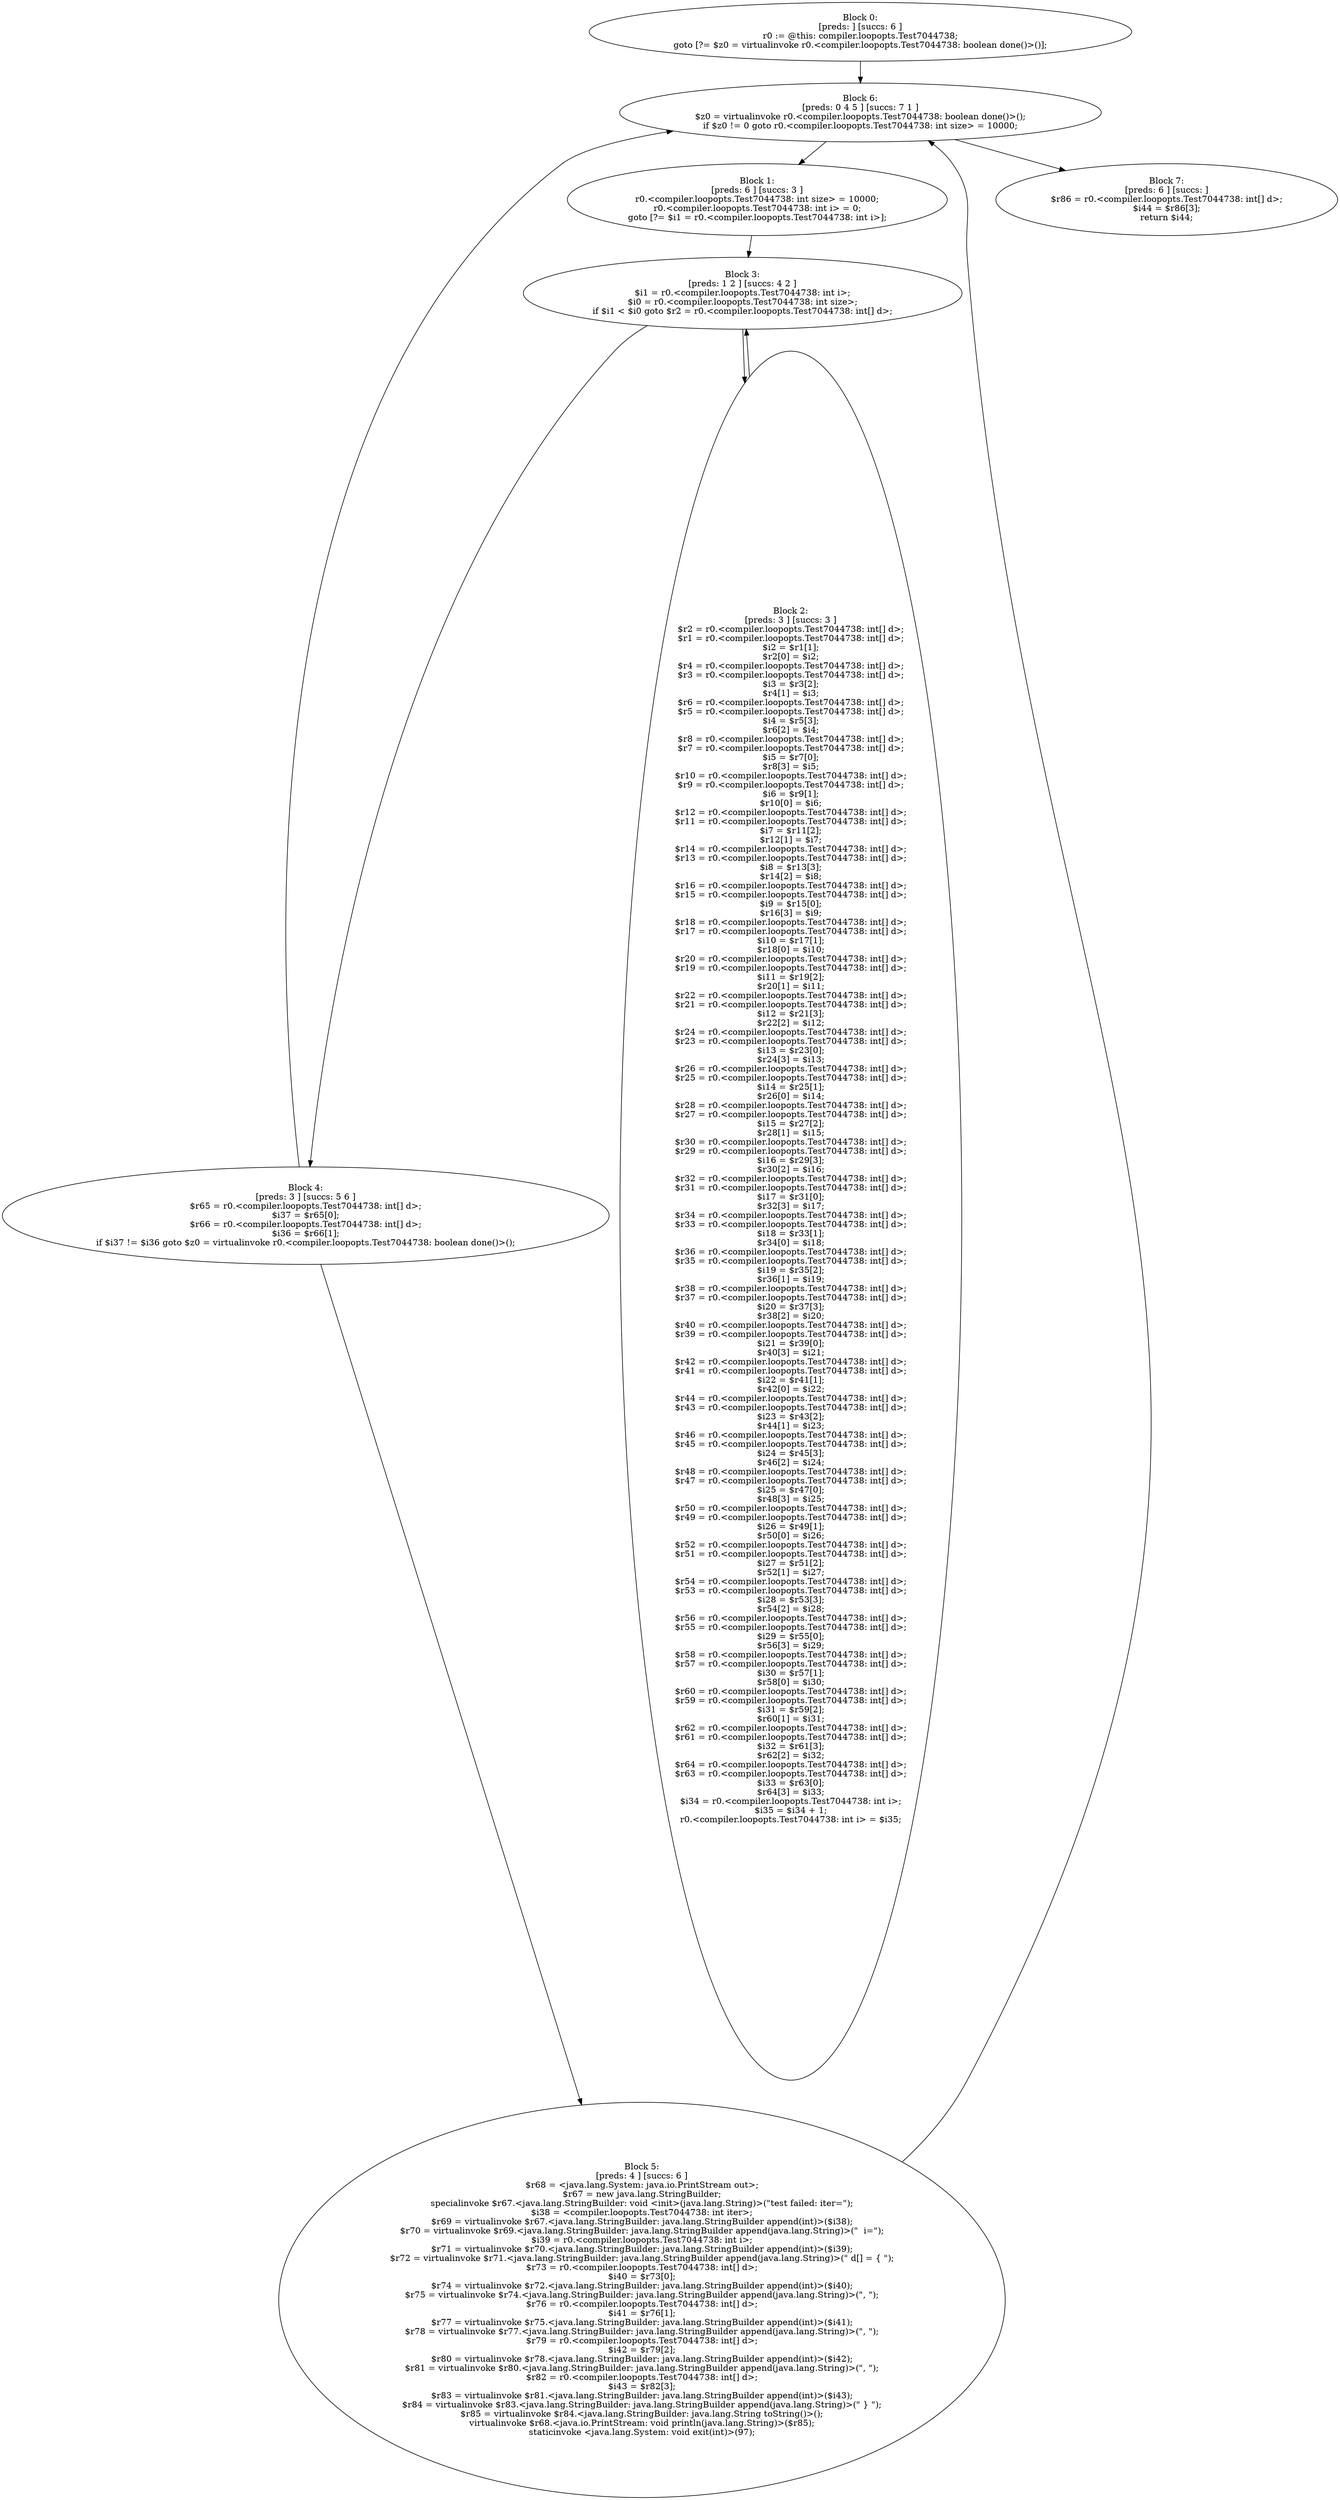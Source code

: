 digraph "unitGraph" {
    "Block 0:
[preds: ] [succs: 6 ]
r0 := @this: compiler.loopopts.Test7044738;
goto [?= $z0 = virtualinvoke r0.<compiler.loopopts.Test7044738: boolean done()>()];
"
    "Block 1:
[preds: 6 ] [succs: 3 ]
r0.<compiler.loopopts.Test7044738: int size> = 10000;
r0.<compiler.loopopts.Test7044738: int i> = 0;
goto [?= $i1 = r0.<compiler.loopopts.Test7044738: int i>];
"
    "Block 2:
[preds: 3 ] [succs: 3 ]
$r2 = r0.<compiler.loopopts.Test7044738: int[] d>;
$r1 = r0.<compiler.loopopts.Test7044738: int[] d>;
$i2 = $r1[1];
$r2[0] = $i2;
$r4 = r0.<compiler.loopopts.Test7044738: int[] d>;
$r3 = r0.<compiler.loopopts.Test7044738: int[] d>;
$i3 = $r3[2];
$r4[1] = $i3;
$r6 = r0.<compiler.loopopts.Test7044738: int[] d>;
$r5 = r0.<compiler.loopopts.Test7044738: int[] d>;
$i4 = $r5[3];
$r6[2] = $i4;
$r8 = r0.<compiler.loopopts.Test7044738: int[] d>;
$r7 = r0.<compiler.loopopts.Test7044738: int[] d>;
$i5 = $r7[0];
$r8[3] = $i5;
$r10 = r0.<compiler.loopopts.Test7044738: int[] d>;
$r9 = r0.<compiler.loopopts.Test7044738: int[] d>;
$i6 = $r9[1];
$r10[0] = $i6;
$r12 = r0.<compiler.loopopts.Test7044738: int[] d>;
$r11 = r0.<compiler.loopopts.Test7044738: int[] d>;
$i7 = $r11[2];
$r12[1] = $i7;
$r14 = r0.<compiler.loopopts.Test7044738: int[] d>;
$r13 = r0.<compiler.loopopts.Test7044738: int[] d>;
$i8 = $r13[3];
$r14[2] = $i8;
$r16 = r0.<compiler.loopopts.Test7044738: int[] d>;
$r15 = r0.<compiler.loopopts.Test7044738: int[] d>;
$i9 = $r15[0];
$r16[3] = $i9;
$r18 = r0.<compiler.loopopts.Test7044738: int[] d>;
$r17 = r0.<compiler.loopopts.Test7044738: int[] d>;
$i10 = $r17[1];
$r18[0] = $i10;
$r20 = r0.<compiler.loopopts.Test7044738: int[] d>;
$r19 = r0.<compiler.loopopts.Test7044738: int[] d>;
$i11 = $r19[2];
$r20[1] = $i11;
$r22 = r0.<compiler.loopopts.Test7044738: int[] d>;
$r21 = r0.<compiler.loopopts.Test7044738: int[] d>;
$i12 = $r21[3];
$r22[2] = $i12;
$r24 = r0.<compiler.loopopts.Test7044738: int[] d>;
$r23 = r0.<compiler.loopopts.Test7044738: int[] d>;
$i13 = $r23[0];
$r24[3] = $i13;
$r26 = r0.<compiler.loopopts.Test7044738: int[] d>;
$r25 = r0.<compiler.loopopts.Test7044738: int[] d>;
$i14 = $r25[1];
$r26[0] = $i14;
$r28 = r0.<compiler.loopopts.Test7044738: int[] d>;
$r27 = r0.<compiler.loopopts.Test7044738: int[] d>;
$i15 = $r27[2];
$r28[1] = $i15;
$r30 = r0.<compiler.loopopts.Test7044738: int[] d>;
$r29 = r0.<compiler.loopopts.Test7044738: int[] d>;
$i16 = $r29[3];
$r30[2] = $i16;
$r32 = r0.<compiler.loopopts.Test7044738: int[] d>;
$r31 = r0.<compiler.loopopts.Test7044738: int[] d>;
$i17 = $r31[0];
$r32[3] = $i17;
$r34 = r0.<compiler.loopopts.Test7044738: int[] d>;
$r33 = r0.<compiler.loopopts.Test7044738: int[] d>;
$i18 = $r33[1];
$r34[0] = $i18;
$r36 = r0.<compiler.loopopts.Test7044738: int[] d>;
$r35 = r0.<compiler.loopopts.Test7044738: int[] d>;
$i19 = $r35[2];
$r36[1] = $i19;
$r38 = r0.<compiler.loopopts.Test7044738: int[] d>;
$r37 = r0.<compiler.loopopts.Test7044738: int[] d>;
$i20 = $r37[3];
$r38[2] = $i20;
$r40 = r0.<compiler.loopopts.Test7044738: int[] d>;
$r39 = r0.<compiler.loopopts.Test7044738: int[] d>;
$i21 = $r39[0];
$r40[3] = $i21;
$r42 = r0.<compiler.loopopts.Test7044738: int[] d>;
$r41 = r0.<compiler.loopopts.Test7044738: int[] d>;
$i22 = $r41[1];
$r42[0] = $i22;
$r44 = r0.<compiler.loopopts.Test7044738: int[] d>;
$r43 = r0.<compiler.loopopts.Test7044738: int[] d>;
$i23 = $r43[2];
$r44[1] = $i23;
$r46 = r0.<compiler.loopopts.Test7044738: int[] d>;
$r45 = r0.<compiler.loopopts.Test7044738: int[] d>;
$i24 = $r45[3];
$r46[2] = $i24;
$r48 = r0.<compiler.loopopts.Test7044738: int[] d>;
$r47 = r0.<compiler.loopopts.Test7044738: int[] d>;
$i25 = $r47[0];
$r48[3] = $i25;
$r50 = r0.<compiler.loopopts.Test7044738: int[] d>;
$r49 = r0.<compiler.loopopts.Test7044738: int[] d>;
$i26 = $r49[1];
$r50[0] = $i26;
$r52 = r0.<compiler.loopopts.Test7044738: int[] d>;
$r51 = r0.<compiler.loopopts.Test7044738: int[] d>;
$i27 = $r51[2];
$r52[1] = $i27;
$r54 = r0.<compiler.loopopts.Test7044738: int[] d>;
$r53 = r0.<compiler.loopopts.Test7044738: int[] d>;
$i28 = $r53[3];
$r54[2] = $i28;
$r56 = r0.<compiler.loopopts.Test7044738: int[] d>;
$r55 = r0.<compiler.loopopts.Test7044738: int[] d>;
$i29 = $r55[0];
$r56[3] = $i29;
$r58 = r0.<compiler.loopopts.Test7044738: int[] d>;
$r57 = r0.<compiler.loopopts.Test7044738: int[] d>;
$i30 = $r57[1];
$r58[0] = $i30;
$r60 = r0.<compiler.loopopts.Test7044738: int[] d>;
$r59 = r0.<compiler.loopopts.Test7044738: int[] d>;
$i31 = $r59[2];
$r60[1] = $i31;
$r62 = r0.<compiler.loopopts.Test7044738: int[] d>;
$r61 = r0.<compiler.loopopts.Test7044738: int[] d>;
$i32 = $r61[3];
$r62[2] = $i32;
$r64 = r0.<compiler.loopopts.Test7044738: int[] d>;
$r63 = r0.<compiler.loopopts.Test7044738: int[] d>;
$i33 = $r63[0];
$r64[3] = $i33;
$i34 = r0.<compiler.loopopts.Test7044738: int i>;
$i35 = $i34 + 1;
r0.<compiler.loopopts.Test7044738: int i> = $i35;
"
    "Block 3:
[preds: 1 2 ] [succs: 4 2 ]
$i1 = r0.<compiler.loopopts.Test7044738: int i>;
$i0 = r0.<compiler.loopopts.Test7044738: int size>;
if $i1 < $i0 goto $r2 = r0.<compiler.loopopts.Test7044738: int[] d>;
"
    "Block 4:
[preds: 3 ] [succs: 5 6 ]
$r65 = r0.<compiler.loopopts.Test7044738: int[] d>;
$i37 = $r65[0];
$r66 = r0.<compiler.loopopts.Test7044738: int[] d>;
$i36 = $r66[1];
if $i37 != $i36 goto $z0 = virtualinvoke r0.<compiler.loopopts.Test7044738: boolean done()>();
"
    "Block 5:
[preds: 4 ] [succs: 6 ]
$r68 = <java.lang.System: java.io.PrintStream out>;
$r67 = new java.lang.StringBuilder;
specialinvoke $r67.<java.lang.StringBuilder: void <init>(java.lang.String)>(\"test failed: iter=\");
$i38 = <compiler.loopopts.Test7044738: int iter>;
$r69 = virtualinvoke $r67.<java.lang.StringBuilder: java.lang.StringBuilder append(int)>($i38);
$r70 = virtualinvoke $r69.<java.lang.StringBuilder: java.lang.StringBuilder append(java.lang.String)>(\"  i=\");
$i39 = r0.<compiler.loopopts.Test7044738: int i>;
$r71 = virtualinvoke $r70.<java.lang.StringBuilder: java.lang.StringBuilder append(int)>($i39);
$r72 = virtualinvoke $r71.<java.lang.StringBuilder: java.lang.StringBuilder append(java.lang.String)>(\" d[] = { \");
$r73 = r0.<compiler.loopopts.Test7044738: int[] d>;
$i40 = $r73[0];
$r74 = virtualinvoke $r72.<java.lang.StringBuilder: java.lang.StringBuilder append(int)>($i40);
$r75 = virtualinvoke $r74.<java.lang.StringBuilder: java.lang.StringBuilder append(java.lang.String)>(\", \");
$r76 = r0.<compiler.loopopts.Test7044738: int[] d>;
$i41 = $r76[1];
$r77 = virtualinvoke $r75.<java.lang.StringBuilder: java.lang.StringBuilder append(int)>($i41);
$r78 = virtualinvoke $r77.<java.lang.StringBuilder: java.lang.StringBuilder append(java.lang.String)>(\", \");
$r79 = r0.<compiler.loopopts.Test7044738: int[] d>;
$i42 = $r79[2];
$r80 = virtualinvoke $r78.<java.lang.StringBuilder: java.lang.StringBuilder append(int)>($i42);
$r81 = virtualinvoke $r80.<java.lang.StringBuilder: java.lang.StringBuilder append(java.lang.String)>(\", \");
$r82 = r0.<compiler.loopopts.Test7044738: int[] d>;
$i43 = $r82[3];
$r83 = virtualinvoke $r81.<java.lang.StringBuilder: java.lang.StringBuilder append(int)>($i43);
$r84 = virtualinvoke $r83.<java.lang.StringBuilder: java.lang.StringBuilder append(java.lang.String)>(\" } \");
$r85 = virtualinvoke $r84.<java.lang.StringBuilder: java.lang.String toString()>();
virtualinvoke $r68.<java.io.PrintStream: void println(java.lang.String)>($r85);
staticinvoke <java.lang.System: void exit(int)>(97);
"
    "Block 6:
[preds: 0 4 5 ] [succs: 7 1 ]
$z0 = virtualinvoke r0.<compiler.loopopts.Test7044738: boolean done()>();
if $z0 != 0 goto r0.<compiler.loopopts.Test7044738: int size> = 10000;
"
    "Block 7:
[preds: 6 ] [succs: ]
$r86 = r0.<compiler.loopopts.Test7044738: int[] d>;
$i44 = $r86[3];
return $i44;
"
    "Block 0:
[preds: ] [succs: 6 ]
r0 := @this: compiler.loopopts.Test7044738;
goto [?= $z0 = virtualinvoke r0.<compiler.loopopts.Test7044738: boolean done()>()];
"->"Block 6:
[preds: 0 4 5 ] [succs: 7 1 ]
$z0 = virtualinvoke r0.<compiler.loopopts.Test7044738: boolean done()>();
if $z0 != 0 goto r0.<compiler.loopopts.Test7044738: int size> = 10000;
";
    "Block 1:
[preds: 6 ] [succs: 3 ]
r0.<compiler.loopopts.Test7044738: int size> = 10000;
r0.<compiler.loopopts.Test7044738: int i> = 0;
goto [?= $i1 = r0.<compiler.loopopts.Test7044738: int i>];
"->"Block 3:
[preds: 1 2 ] [succs: 4 2 ]
$i1 = r0.<compiler.loopopts.Test7044738: int i>;
$i0 = r0.<compiler.loopopts.Test7044738: int size>;
if $i1 < $i0 goto $r2 = r0.<compiler.loopopts.Test7044738: int[] d>;
";
    "Block 2:
[preds: 3 ] [succs: 3 ]
$r2 = r0.<compiler.loopopts.Test7044738: int[] d>;
$r1 = r0.<compiler.loopopts.Test7044738: int[] d>;
$i2 = $r1[1];
$r2[0] = $i2;
$r4 = r0.<compiler.loopopts.Test7044738: int[] d>;
$r3 = r0.<compiler.loopopts.Test7044738: int[] d>;
$i3 = $r3[2];
$r4[1] = $i3;
$r6 = r0.<compiler.loopopts.Test7044738: int[] d>;
$r5 = r0.<compiler.loopopts.Test7044738: int[] d>;
$i4 = $r5[3];
$r6[2] = $i4;
$r8 = r0.<compiler.loopopts.Test7044738: int[] d>;
$r7 = r0.<compiler.loopopts.Test7044738: int[] d>;
$i5 = $r7[0];
$r8[3] = $i5;
$r10 = r0.<compiler.loopopts.Test7044738: int[] d>;
$r9 = r0.<compiler.loopopts.Test7044738: int[] d>;
$i6 = $r9[1];
$r10[0] = $i6;
$r12 = r0.<compiler.loopopts.Test7044738: int[] d>;
$r11 = r0.<compiler.loopopts.Test7044738: int[] d>;
$i7 = $r11[2];
$r12[1] = $i7;
$r14 = r0.<compiler.loopopts.Test7044738: int[] d>;
$r13 = r0.<compiler.loopopts.Test7044738: int[] d>;
$i8 = $r13[3];
$r14[2] = $i8;
$r16 = r0.<compiler.loopopts.Test7044738: int[] d>;
$r15 = r0.<compiler.loopopts.Test7044738: int[] d>;
$i9 = $r15[0];
$r16[3] = $i9;
$r18 = r0.<compiler.loopopts.Test7044738: int[] d>;
$r17 = r0.<compiler.loopopts.Test7044738: int[] d>;
$i10 = $r17[1];
$r18[0] = $i10;
$r20 = r0.<compiler.loopopts.Test7044738: int[] d>;
$r19 = r0.<compiler.loopopts.Test7044738: int[] d>;
$i11 = $r19[2];
$r20[1] = $i11;
$r22 = r0.<compiler.loopopts.Test7044738: int[] d>;
$r21 = r0.<compiler.loopopts.Test7044738: int[] d>;
$i12 = $r21[3];
$r22[2] = $i12;
$r24 = r0.<compiler.loopopts.Test7044738: int[] d>;
$r23 = r0.<compiler.loopopts.Test7044738: int[] d>;
$i13 = $r23[0];
$r24[3] = $i13;
$r26 = r0.<compiler.loopopts.Test7044738: int[] d>;
$r25 = r0.<compiler.loopopts.Test7044738: int[] d>;
$i14 = $r25[1];
$r26[0] = $i14;
$r28 = r0.<compiler.loopopts.Test7044738: int[] d>;
$r27 = r0.<compiler.loopopts.Test7044738: int[] d>;
$i15 = $r27[2];
$r28[1] = $i15;
$r30 = r0.<compiler.loopopts.Test7044738: int[] d>;
$r29 = r0.<compiler.loopopts.Test7044738: int[] d>;
$i16 = $r29[3];
$r30[2] = $i16;
$r32 = r0.<compiler.loopopts.Test7044738: int[] d>;
$r31 = r0.<compiler.loopopts.Test7044738: int[] d>;
$i17 = $r31[0];
$r32[3] = $i17;
$r34 = r0.<compiler.loopopts.Test7044738: int[] d>;
$r33 = r0.<compiler.loopopts.Test7044738: int[] d>;
$i18 = $r33[1];
$r34[0] = $i18;
$r36 = r0.<compiler.loopopts.Test7044738: int[] d>;
$r35 = r0.<compiler.loopopts.Test7044738: int[] d>;
$i19 = $r35[2];
$r36[1] = $i19;
$r38 = r0.<compiler.loopopts.Test7044738: int[] d>;
$r37 = r0.<compiler.loopopts.Test7044738: int[] d>;
$i20 = $r37[3];
$r38[2] = $i20;
$r40 = r0.<compiler.loopopts.Test7044738: int[] d>;
$r39 = r0.<compiler.loopopts.Test7044738: int[] d>;
$i21 = $r39[0];
$r40[3] = $i21;
$r42 = r0.<compiler.loopopts.Test7044738: int[] d>;
$r41 = r0.<compiler.loopopts.Test7044738: int[] d>;
$i22 = $r41[1];
$r42[0] = $i22;
$r44 = r0.<compiler.loopopts.Test7044738: int[] d>;
$r43 = r0.<compiler.loopopts.Test7044738: int[] d>;
$i23 = $r43[2];
$r44[1] = $i23;
$r46 = r0.<compiler.loopopts.Test7044738: int[] d>;
$r45 = r0.<compiler.loopopts.Test7044738: int[] d>;
$i24 = $r45[3];
$r46[2] = $i24;
$r48 = r0.<compiler.loopopts.Test7044738: int[] d>;
$r47 = r0.<compiler.loopopts.Test7044738: int[] d>;
$i25 = $r47[0];
$r48[3] = $i25;
$r50 = r0.<compiler.loopopts.Test7044738: int[] d>;
$r49 = r0.<compiler.loopopts.Test7044738: int[] d>;
$i26 = $r49[1];
$r50[0] = $i26;
$r52 = r0.<compiler.loopopts.Test7044738: int[] d>;
$r51 = r0.<compiler.loopopts.Test7044738: int[] d>;
$i27 = $r51[2];
$r52[1] = $i27;
$r54 = r0.<compiler.loopopts.Test7044738: int[] d>;
$r53 = r0.<compiler.loopopts.Test7044738: int[] d>;
$i28 = $r53[3];
$r54[2] = $i28;
$r56 = r0.<compiler.loopopts.Test7044738: int[] d>;
$r55 = r0.<compiler.loopopts.Test7044738: int[] d>;
$i29 = $r55[0];
$r56[3] = $i29;
$r58 = r0.<compiler.loopopts.Test7044738: int[] d>;
$r57 = r0.<compiler.loopopts.Test7044738: int[] d>;
$i30 = $r57[1];
$r58[0] = $i30;
$r60 = r0.<compiler.loopopts.Test7044738: int[] d>;
$r59 = r0.<compiler.loopopts.Test7044738: int[] d>;
$i31 = $r59[2];
$r60[1] = $i31;
$r62 = r0.<compiler.loopopts.Test7044738: int[] d>;
$r61 = r0.<compiler.loopopts.Test7044738: int[] d>;
$i32 = $r61[3];
$r62[2] = $i32;
$r64 = r0.<compiler.loopopts.Test7044738: int[] d>;
$r63 = r0.<compiler.loopopts.Test7044738: int[] d>;
$i33 = $r63[0];
$r64[3] = $i33;
$i34 = r0.<compiler.loopopts.Test7044738: int i>;
$i35 = $i34 + 1;
r0.<compiler.loopopts.Test7044738: int i> = $i35;
"->"Block 3:
[preds: 1 2 ] [succs: 4 2 ]
$i1 = r0.<compiler.loopopts.Test7044738: int i>;
$i0 = r0.<compiler.loopopts.Test7044738: int size>;
if $i1 < $i0 goto $r2 = r0.<compiler.loopopts.Test7044738: int[] d>;
";
    "Block 3:
[preds: 1 2 ] [succs: 4 2 ]
$i1 = r0.<compiler.loopopts.Test7044738: int i>;
$i0 = r0.<compiler.loopopts.Test7044738: int size>;
if $i1 < $i0 goto $r2 = r0.<compiler.loopopts.Test7044738: int[] d>;
"->"Block 4:
[preds: 3 ] [succs: 5 6 ]
$r65 = r0.<compiler.loopopts.Test7044738: int[] d>;
$i37 = $r65[0];
$r66 = r0.<compiler.loopopts.Test7044738: int[] d>;
$i36 = $r66[1];
if $i37 != $i36 goto $z0 = virtualinvoke r0.<compiler.loopopts.Test7044738: boolean done()>();
";
    "Block 3:
[preds: 1 2 ] [succs: 4 2 ]
$i1 = r0.<compiler.loopopts.Test7044738: int i>;
$i0 = r0.<compiler.loopopts.Test7044738: int size>;
if $i1 < $i0 goto $r2 = r0.<compiler.loopopts.Test7044738: int[] d>;
"->"Block 2:
[preds: 3 ] [succs: 3 ]
$r2 = r0.<compiler.loopopts.Test7044738: int[] d>;
$r1 = r0.<compiler.loopopts.Test7044738: int[] d>;
$i2 = $r1[1];
$r2[0] = $i2;
$r4 = r0.<compiler.loopopts.Test7044738: int[] d>;
$r3 = r0.<compiler.loopopts.Test7044738: int[] d>;
$i3 = $r3[2];
$r4[1] = $i3;
$r6 = r0.<compiler.loopopts.Test7044738: int[] d>;
$r5 = r0.<compiler.loopopts.Test7044738: int[] d>;
$i4 = $r5[3];
$r6[2] = $i4;
$r8 = r0.<compiler.loopopts.Test7044738: int[] d>;
$r7 = r0.<compiler.loopopts.Test7044738: int[] d>;
$i5 = $r7[0];
$r8[3] = $i5;
$r10 = r0.<compiler.loopopts.Test7044738: int[] d>;
$r9 = r0.<compiler.loopopts.Test7044738: int[] d>;
$i6 = $r9[1];
$r10[0] = $i6;
$r12 = r0.<compiler.loopopts.Test7044738: int[] d>;
$r11 = r0.<compiler.loopopts.Test7044738: int[] d>;
$i7 = $r11[2];
$r12[1] = $i7;
$r14 = r0.<compiler.loopopts.Test7044738: int[] d>;
$r13 = r0.<compiler.loopopts.Test7044738: int[] d>;
$i8 = $r13[3];
$r14[2] = $i8;
$r16 = r0.<compiler.loopopts.Test7044738: int[] d>;
$r15 = r0.<compiler.loopopts.Test7044738: int[] d>;
$i9 = $r15[0];
$r16[3] = $i9;
$r18 = r0.<compiler.loopopts.Test7044738: int[] d>;
$r17 = r0.<compiler.loopopts.Test7044738: int[] d>;
$i10 = $r17[1];
$r18[0] = $i10;
$r20 = r0.<compiler.loopopts.Test7044738: int[] d>;
$r19 = r0.<compiler.loopopts.Test7044738: int[] d>;
$i11 = $r19[2];
$r20[1] = $i11;
$r22 = r0.<compiler.loopopts.Test7044738: int[] d>;
$r21 = r0.<compiler.loopopts.Test7044738: int[] d>;
$i12 = $r21[3];
$r22[2] = $i12;
$r24 = r0.<compiler.loopopts.Test7044738: int[] d>;
$r23 = r0.<compiler.loopopts.Test7044738: int[] d>;
$i13 = $r23[0];
$r24[3] = $i13;
$r26 = r0.<compiler.loopopts.Test7044738: int[] d>;
$r25 = r0.<compiler.loopopts.Test7044738: int[] d>;
$i14 = $r25[1];
$r26[0] = $i14;
$r28 = r0.<compiler.loopopts.Test7044738: int[] d>;
$r27 = r0.<compiler.loopopts.Test7044738: int[] d>;
$i15 = $r27[2];
$r28[1] = $i15;
$r30 = r0.<compiler.loopopts.Test7044738: int[] d>;
$r29 = r0.<compiler.loopopts.Test7044738: int[] d>;
$i16 = $r29[3];
$r30[2] = $i16;
$r32 = r0.<compiler.loopopts.Test7044738: int[] d>;
$r31 = r0.<compiler.loopopts.Test7044738: int[] d>;
$i17 = $r31[0];
$r32[3] = $i17;
$r34 = r0.<compiler.loopopts.Test7044738: int[] d>;
$r33 = r0.<compiler.loopopts.Test7044738: int[] d>;
$i18 = $r33[1];
$r34[0] = $i18;
$r36 = r0.<compiler.loopopts.Test7044738: int[] d>;
$r35 = r0.<compiler.loopopts.Test7044738: int[] d>;
$i19 = $r35[2];
$r36[1] = $i19;
$r38 = r0.<compiler.loopopts.Test7044738: int[] d>;
$r37 = r0.<compiler.loopopts.Test7044738: int[] d>;
$i20 = $r37[3];
$r38[2] = $i20;
$r40 = r0.<compiler.loopopts.Test7044738: int[] d>;
$r39 = r0.<compiler.loopopts.Test7044738: int[] d>;
$i21 = $r39[0];
$r40[3] = $i21;
$r42 = r0.<compiler.loopopts.Test7044738: int[] d>;
$r41 = r0.<compiler.loopopts.Test7044738: int[] d>;
$i22 = $r41[1];
$r42[0] = $i22;
$r44 = r0.<compiler.loopopts.Test7044738: int[] d>;
$r43 = r0.<compiler.loopopts.Test7044738: int[] d>;
$i23 = $r43[2];
$r44[1] = $i23;
$r46 = r0.<compiler.loopopts.Test7044738: int[] d>;
$r45 = r0.<compiler.loopopts.Test7044738: int[] d>;
$i24 = $r45[3];
$r46[2] = $i24;
$r48 = r0.<compiler.loopopts.Test7044738: int[] d>;
$r47 = r0.<compiler.loopopts.Test7044738: int[] d>;
$i25 = $r47[0];
$r48[3] = $i25;
$r50 = r0.<compiler.loopopts.Test7044738: int[] d>;
$r49 = r0.<compiler.loopopts.Test7044738: int[] d>;
$i26 = $r49[1];
$r50[0] = $i26;
$r52 = r0.<compiler.loopopts.Test7044738: int[] d>;
$r51 = r0.<compiler.loopopts.Test7044738: int[] d>;
$i27 = $r51[2];
$r52[1] = $i27;
$r54 = r0.<compiler.loopopts.Test7044738: int[] d>;
$r53 = r0.<compiler.loopopts.Test7044738: int[] d>;
$i28 = $r53[3];
$r54[2] = $i28;
$r56 = r0.<compiler.loopopts.Test7044738: int[] d>;
$r55 = r0.<compiler.loopopts.Test7044738: int[] d>;
$i29 = $r55[0];
$r56[3] = $i29;
$r58 = r0.<compiler.loopopts.Test7044738: int[] d>;
$r57 = r0.<compiler.loopopts.Test7044738: int[] d>;
$i30 = $r57[1];
$r58[0] = $i30;
$r60 = r0.<compiler.loopopts.Test7044738: int[] d>;
$r59 = r0.<compiler.loopopts.Test7044738: int[] d>;
$i31 = $r59[2];
$r60[1] = $i31;
$r62 = r0.<compiler.loopopts.Test7044738: int[] d>;
$r61 = r0.<compiler.loopopts.Test7044738: int[] d>;
$i32 = $r61[3];
$r62[2] = $i32;
$r64 = r0.<compiler.loopopts.Test7044738: int[] d>;
$r63 = r0.<compiler.loopopts.Test7044738: int[] d>;
$i33 = $r63[0];
$r64[3] = $i33;
$i34 = r0.<compiler.loopopts.Test7044738: int i>;
$i35 = $i34 + 1;
r0.<compiler.loopopts.Test7044738: int i> = $i35;
";
    "Block 4:
[preds: 3 ] [succs: 5 6 ]
$r65 = r0.<compiler.loopopts.Test7044738: int[] d>;
$i37 = $r65[0];
$r66 = r0.<compiler.loopopts.Test7044738: int[] d>;
$i36 = $r66[1];
if $i37 != $i36 goto $z0 = virtualinvoke r0.<compiler.loopopts.Test7044738: boolean done()>();
"->"Block 5:
[preds: 4 ] [succs: 6 ]
$r68 = <java.lang.System: java.io.PrintStream out>;
$r67 = new java.lang.StringBuilder;
specialinvoke $r67.<java.lang.StringBuilder: void <init>(java.lang.String)>(\"test failed: iter=\");
$i38 = <compiler.loopopts.Test7044738: int iter>;
$r69 = virtualinvoke $r67.<java.lang.StringBuilder: java.lang.StringBuilder append(int)>($i38);
$r70 = virtualinvoke $r69.<java.lang.StringBuilder: java.lang.StringBuilder append(java.lang.String)>(\"  i=\");
$i39 = r0.<compiler.loopopts.Test7044738: int i>;
$r71 = virtualinvoke $r70.<java.lang.StringBuilder: java.lang.StringBuilder append(int)>($i39);
$r72 = virtualinvoke $r71.<java.lang.StringBuilder: java.lang.StringBuilder append(java.lang.String)>(\" d[] = { \");
$r73 = r0.<compiler.loopopts.Test7044738: int[] d>;
$i40 = $r73[0];
$r74 = virtualinvoke $r72.<java.lang.StringBuilder: java.lang.StringBuilder append(int)>($i40);
$r75 = virtualinvoke $r74.<java.lang.StringBuilder: java.lang.StringBuilder append(java.lang.String)>(\", \");
$r76 = r0.<compiler.loopopts.Test7044738: int[] d>;
$i41 = $r76[1];
$r77 = virtualinvoke $r75.<java.lang.StringBuilder: java.lang.StringBuilder append(int)>($i41);
$r78 = virtualinvoke $r77.<java.lang.StringBuilder: java.lang.StringBuilder append(java.lang.String)>(\", \");
$r79 = r0.<compiler.loopopts.Test7044738: int[] d>;
$i42 = $r79[2];
$r80 = virtualinvoke $r78.<java.lang.StringBuilder: java.lang.StringBuilder append(int)>($i42);
$r81 = virtualinvoke $r80.<java.lang.StringBuilder: java.lang.StringBuilder append(java.lang.String)>(\", \");
$r82 = r0.<compiler.loopopts.Test7044738: int[] d>;
$i43 = $r82[3];
$r83 = virtualinvoke $r81.<java.lang.StringBuilder: java.lang.StringBuilder append(int)>($i43);
$r84 = virtualinvoke $r83.<java.lang.StringBuilder: java.lang.StringBuilder append(java.lang.String)>(\" } \");
$r85 = virtualinvoke $r84.<java.lang.StringBuilder: java.lang.String toString()>();
virtualinvoke $r68.<java.io.PrintStream: void println(java.lang.String)>($r85);
staticinvoke <java.lang.System: void exit(int)>(97);
";
    "Block 4:
[preds: 3 ] [succs: 5 6 ]
$r65 = r0.<compiler.loopopts.Test7044738: int[] d>;
$i37 = $r65[0];
$r66 = r0.<compiler.loopopts.Test7044738: int[] d>;
$i36 = $r66[1];
if $i37 != $i36 goto $z0 = virtualinvoke r0.<compiler.loopopts.Test7044738: boolean done()>();
"->"Block 6:
[preds: 0 4 5 ] [succs: 7 1 ]
$z0 = virtualinvoke r0.<compiler.loopopts.Test7044738: boolean done()>();
if $z0 != 0 goto r0.<compiler.loopopts.Test7044738: int size> = 10000;
";
    "Block 5:
[preds: 4 ] [succs: 6 ]
$r68 = <java.lang.System: java.io.PrintStream out>;
$r67 = new java.lang.StringBuilder;
specialinvoke $r67.<java.lang.StringBuilder: void <init>(java.lang.String)>(\"test failed: iter=\");
$i38 = <compiler.loopopts.Test7044738: int iter>;
$r69 = virtualinvoke $r67.<java.lang.StringBuilder: java.lang.StringBuilder append(int)>($i38);
$r70 = virtualinvoke $r69.<java.lang.StringBuilder: java.lang.StringBuilder append(java.lang.String)>(\"  i=\");
$i39 = r0.<compiler.loopopts.Test7044738: int i>;
$r71 = virtualinvoke $r70.<java.lang.StringBuilder: java.lang.StringBuilder append(int)>($i39);
$r72 = virtualinvoke $r71.<java.lang.StringBuilder: java.lang.StringBuilder append(java.lang.String)>(\" d[] = { \");
$r73 = r0.<compiler.loopopts.Test7044738: int[] d>;
$i40 = $r73[0];
$r74 = virtualinvoke $r72.<java.lang.StringBuilder: java.lang.StringBuilder append(int)>($i40);
$r75 = virtualinvoke $r74.<java.lang.StringBuilder: java.lang.StringBuilder append(java.lang.String)>(\", \");
$r76 = r0.<compiler.loopopts.Test7044738: int[] d>;
$i41 = $r76[1];
$r77 = virtualinvoke $r75.<java.lang.StringBuilder: java.lang.StringBuilder append(int)>($i41);
$r78 = virtualinvoke $r77.<java.lang.StringBuilder: java.lang.StringBuilder append(java.lang.String)>(\", \");
$r79 = r0.<compiler.loopopts.Test7044738: int[] d>;
$i42 = $r79[2];
$r80 = virtualinvoke $r78.<java.lang.StringBuilder: java.lang.StringBuilder append(int)>($i42);
$r81 = virtualinvoke $r80.<java.lang.StringBuilder: java.lang.StringBuilder append(java.lang.String)>(\", \");
$r82 = r0.<compiler.loopopts.Test7044738: int[] d>;
$i43 = $r82[3];
$r83 = virtualinvoke $r81.<java.lang.StringBuilder: java.lang.StringBuilder append(int)>($i43);
$r84 = virtualinvoke $r83.<java.lang.StringBuilder: java.lang.StringBuilder append(java.lang.String)>(\" } \");
$r85 = virtualinvoke $r84.<java.lang.StringBuilder: java.lang.String toString()>();
virtualinvoke $r68.<java.io.PrintStream: void println(java.lang.String)>($r85);
staticinvoke <java.lang.System: void exit(int)>(97);
"->"Block 6:
[preds: 0 4 5 ] [succs: 7 1 ]
$z0 = virtualinvoke r0.<compiler.loopopts.Test7044738: boolean done()>();
if $z0 != 0 goto r0.<compiler.loopopts.Test7044738: int size> = 10000;
";
    "Block 6:
[preds: 0 4 5 ] [succs: 7 1 ]
$z0 = virtualinvoke r0.<compiler.loopopts.Test7044738: boolean done()>();
if $z0 != 0 goto r0.<compiler.loopopts.Test7044738: int size> = 10000;
"->"Block 7:
[preds: 6 ] [succs: ]
$r86 = r0.<compiler.loopopts.Test7044738: int[] d>;
$i44 = $r86[3];
return $i44;
";
    "Block 6:
[preds: 0 4 5 ] [succs: 7 1 ]
$z0 = virtualinvoke r0.<compiler.loopopts.Test7044738: boolean done()>();
if $z0 != 0 goto r0.<compiler.loopopts.Test7044738: int size> = 10000;
"->"Block 1:
[preds: 6 ] [succs: 3 ]
r0.<compiler.loopopts.Test7044738: int size> = 10000;
r0.<compiler.loopopts.Test7044738: int i> = 0;
goto [?= $i1 = r0.<compiler.loopopts.Test7044738: int i>];
";
}
